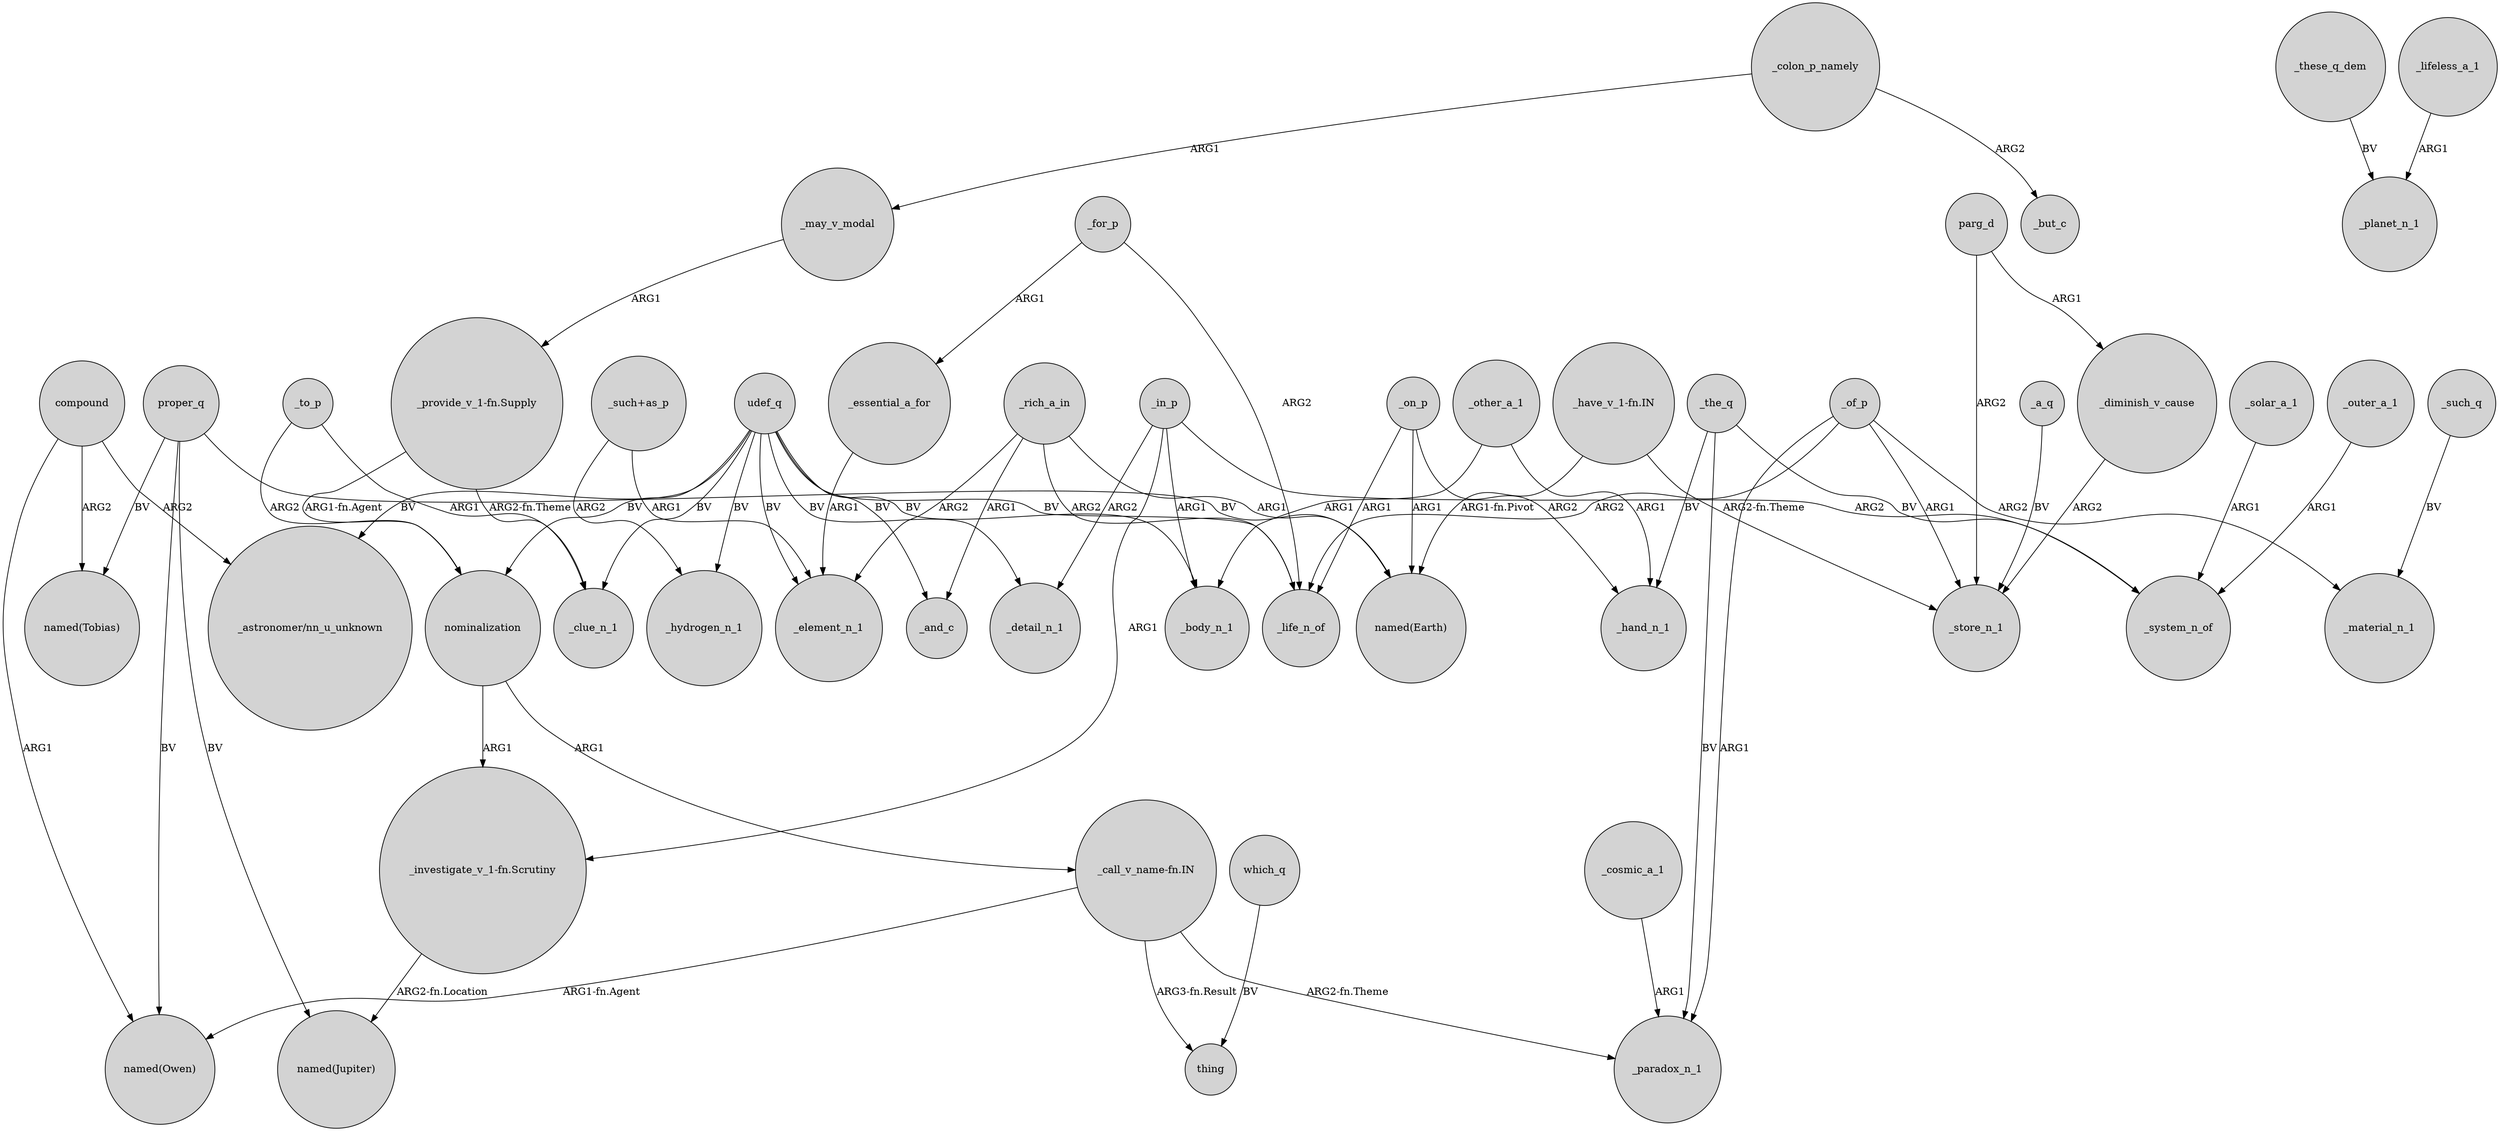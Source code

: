 digraph {
	node [shape=circle style=filled]
	"_have_v_1-fn.IN" -> "named(Earth)" [label="ARG1-fn.Pivot"]
	parg_d -> _store_n_1 [label=ARG2]
	_in_p -> _detail_n_1 [label=ARG2]
	udef_q -> _clue_n_1 [label=BV]
	_colon_p_namely -> _but_c [label=ARG2]
	_rich_a_in -> _element_n_1 [label=ARG2]
	_of_p -> _paradox_n_1 [label=ARG1]
	_a_q -> _store_n_1 [label=BV]
	compound -> "_astronomer/nn_u_unknown" [label=ARG2]
	udef_q -> _life_n_of [label=BV]
	_diminish_v_cause -> _store_n_1 [label=ARG2]
	_for_p -> _life_n_of [label=ARG2]
	_other_a_1 -> _body_n_1 [label=ARG1]
	"_investigate_v_1-fn.Scrutiny" -> "named(Jupiter)" [label="ARG2-fn.Location"]
	nominalization -> "_call_v_name-fn.IN" [label=ARG1]
	nominalization -> "_investigate_v_1-fn.Scrutiny" [label=ARG1]
	"_such+as_p" -> _hydrogen_n_1 [label=ARG2]
	_in_p -> _body_n_1 [label=ARG1]
	_solar_a_1 -> _system_n_of [label=ARG1]
	_these_q_dem -> _planet_n_1 [label=BV]
	_lifeless_a_1 -> _planet_n_1 [label=ARG1]
	_of_p -> _store_n_1 [label=ARG1]
	_the_q -> _hand_n_1 [label=BV]
	"_call_v_name-fn.IN" -> "named(Owen)" [label="ARG1-fn.Agent"]
	udef_q -> _hydrogen_n_1 [label=BV]
	"_such+as_p" -> _element_n_1 [label=ARG1]
	_other_a_1 -> _hand_n_1 [label=ARG1]
	"_provide_v_1-fn.Supply" -> _clue_n_1 [label="ARG2-fn.Theme"]
	"_call_v_name-fn.IN" -> thing [label="ARG3-fn.Result"]
	_rich_a_in -> "named(Earth)" [label=ARG1]
	udef_q -> "_astronomer/nn_u_unknown" [label=BV]
	_to_p -> _clue_n_1 [label=ARG1]
	_to_p -> nominalization [label=ARG2]
	compound -> "named(Owen)" [label=ARG1]
	proper_q -> "named(Earth)" [label=BV]
	_rich_a_in -> _life_n_of [label=ARG2]
	_in_p -> "_investigate_v_1-fn.Scrutiny" [label=ARG1]
	_of_p -> _material_n_1 [label=ARG2]
	udef_q -> nominalization [label=BV]
	proper_q -> "named(Tobias)" [label=BV]
	udef_q -> _body_n_1 [label=BV]
	_colon_p_namely -> _may_v_modal [label=ARG1]
	udef_q -> _element_n_1 [label=BV]
	compound -> "named(Tobias)" [label=ARG2]
	_may_v_modal -> "_provide_v_1-fn.Supply" [label=ARG1]
	_outer_a_1 -> _system_n_of [label=ARG1]
	_rich_a_in -> _and_c [label=ARG1]
	_on_p -> _hand_n_1 [label=ARG2]
	_the_q -> _system_n_of [label=BV]
	"_have_v_1-fn.IN" -> _store_n_1 [label="ARG2-fn.Theme"]
	"_call_v_name-fn.IN" -> _paradox_n_1 [label="ARG2-fn.Theme"]
	_the_q -> _paradox_n_1 [label=BV]
	_cosmic_a_1 -> _paradox_n_1 [label=ARG1]
	_on_p -> _life_n_of [label=ARG1]
	_on_p -> "named(Earth)" [label=ARG1]
	_of_p -> _life_n_of [label=ARG2]
	_essential_a_for -> _element_n_1 [label=ARG1]
	parg_d -> _diminish_v_cause [label=ARG1]
	udef_q -> _detail_n_1 [label=BV]
	udef_q -> _and_c [label=BV]
	proper_q -> "named(Owen)" [label=BV]
	_for_p -> _essential_a_for [label=ARG1]
	_in_p -> _system_n_of [label=ARG2]
	"_provide_v_1-fn.Supply" -> nominalization [label="ARG1-fn.Agent"]
	_such_q -> _material_n_1 [label=BV]
	proper_q -> "named(Jupiter)" [label=BV]
	which_q -> thing [label=BV]
}
